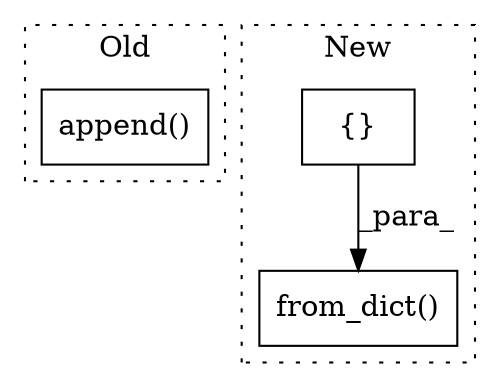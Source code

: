 digraph G {
subgraph cluster0 {
1 [label="append()" a="75" s="502,578" l="16,1" shape="box"];
label = "Old";
style="dotted";
}
subgraph cluster1 {
2 [label="from_dict()" a="75" s="678,734" l="18,1" shape="box"];
3 [label="{}" a="95" s="716,733" l="1,1" shape="box"];
label = "New";
style="dotted";
}
3 -> 2 [label="_para_"];
}